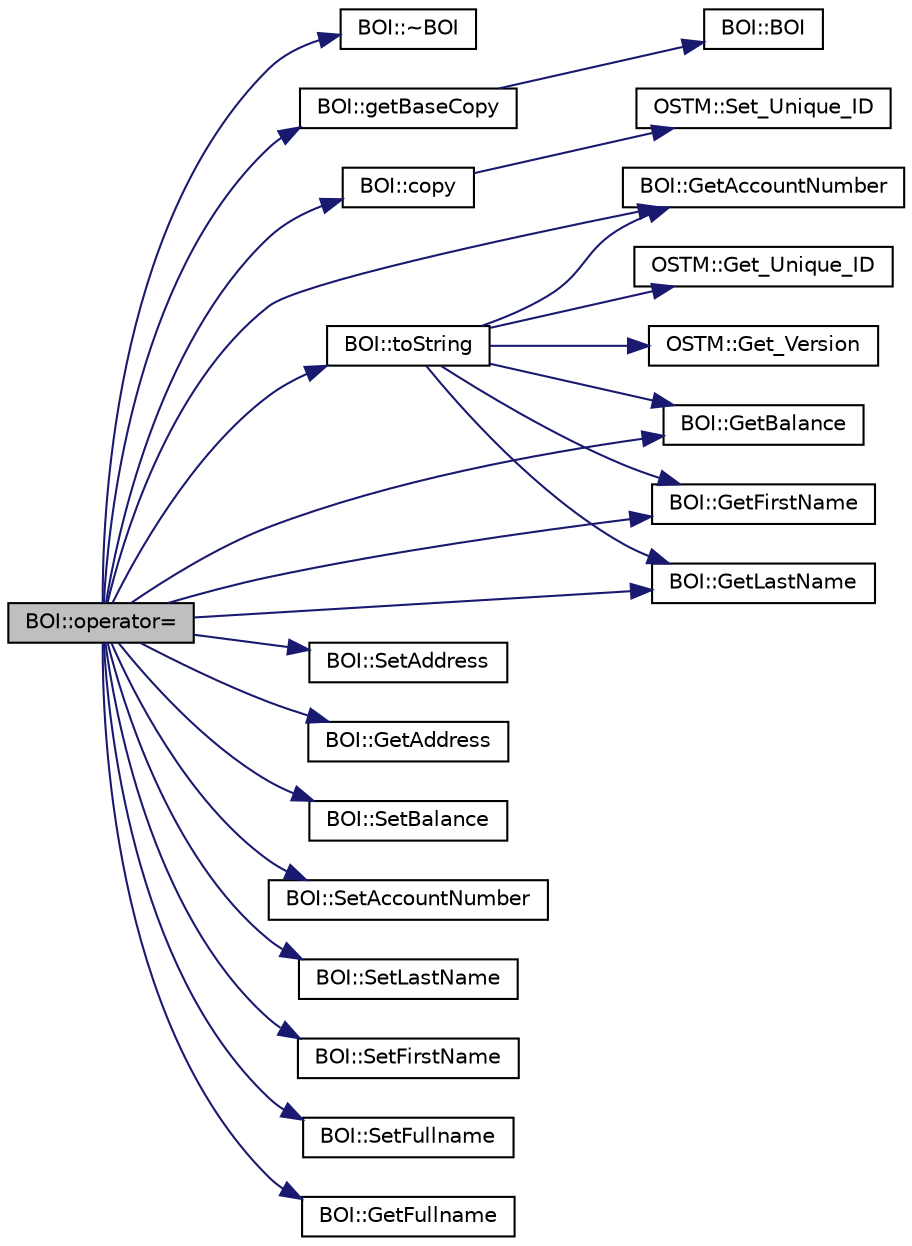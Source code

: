digraph "BOI::operator="
{
  edge [fontname="Helvetica",fontsize="10",labelfontname="Helvetica",labelfontsize="10"];
  node [fontname="Helvetica",fontsize="10",shape=record];
  rankdir="LR";
  Node1 [label="BOI::operator=",height=0.2,width=0.4,color="black", fillcolor="grey75", style="filled", fontcolor="black"];
  Node1 -> Node2 [color="midnightblue",fontsize="10",style="solid",fontname="Helvetica"];
  Node2 [label="BOI::~BOI",height=0.2,width=0.4,color="black", fillcolor="white", style="filled",URL="$class_b_o_i.html#a617f46a599129178c6b11b4846759a6c"];
  Node1 -> Node3 [color="midnightblue",fontsize="10",style="solid",fontname="Helvetica"];
  Node3 [label="BOI::getBaseCopy",height=0.2,width=0.4,color="black", fillcolor="white", style="filled",URL="$class_b_o_i.html#ad53ae2918a656793b9d7a670d35ecfa3",tooltip="getBaseCopy function, make deep copy of the object/pointer and Return a new BANK* type object ..."];
  Node3 -> Node4 [color="midnightblue",fontsize="10",style="solid",fontname="Helvetica"];
  Node4 [label="BOI::BOI",height=0.2,width=0.4,color="black", fillcolor="white", style="filled",URL="$class_b_o_i.html#a6af682a5f199a029681f0cb2b8658706"];
  Node1 -> Node5 [color="midnightblue",fontsize="10",style="solid",fontname="Helvetica"];
  Node5 [label="BOI::copy",height=0.2,width=0.4,color="black", fillcolor="white", style="filled",URL="$class_b_o_i.html#a9ff2d32c25c23a1bea6316f50c3bf677",tooltip="copy function, make deep copy of the object/pointer "];
  Node5 -> Node6 [color="midnightblue",fontsize="10",style="solid",fontname="Helvetica"];
  Node6 [label="OSTM::Set_Unique_ID",height=0.2,width=0.4,color="black", fillcolor="white", style="filled",URL="$class_o_s_t_m.html#ab5019a32185631c08abbf826422f2d93",tooltip="setter for unique id "];
  Node1 -> Node7 [color="midnightblue",fontsize="10",style="solid",fontname="Helvetica"];
  Node7 [label="BOI::toString",height=0.2,width=0.4,color="black", fillcolor="white", style="filled",URL="$class_b_o_i.html#ab02a4dd4ebcc5b2abfaca19f2dff2006",tooltip="_cast, is use to cast bak the std::shared_ptr<OSTM> to the required type "];
  Node7 -> Node8 [color="midnightblue",fontsize="10",style="solid",fontname="Helvetica"];
  Node8 [label="OSTM::Get_Unique_ID",height=0.2,width=0.4,color="black", fillcolor="white", style="filled",URL="$class_o_s_t_m.html#a5a01a8b98d16b1d1904ecf9356e7b71d",tooltip="getter for unique id "];
  Node7 -> Node9 [color="midnightblue",fontsize="10",style="solid",fontname="Helvetica"];
  Node9 [label="BOI::GetAccountNumber",height=0.2,width=0.4,color="black", fillcolor="white", style="filled",URL="$class_b_o_i.html#a5b18e1538f3d37835234946cdf9f240f"];
  Node7 -> Node10 [color="midnightblue",fontsize="10",style="solid",fontname="Helvetica"];
  Node10 [label="BOI::GetBalance",height=0.2,width=0.4,color="black", fillcolor="white", style="filled",URL="$class_b_o_i.html#a25b289dece2a1685bb9d1a9332c9be0b"];
  Node7 -> Node11 [color="midnightblue",fontsize="10",style="solid",fontname="Helvetica"];
  Node11 [label="BOI::GetFirstName",height=0.2,width=0.4,color="black", fillcolor="white", style="filled",URL="$class_b_o_i.html#ab4b9d50c6008a666aa4382def580e7d1"];
  Node7 -> Node12 [color="midnightblue",fontsize="10",style="solid",fontname="Helvetica"];
  Node12 [label="BOI::GetLastName",height=0.2,width=0.4,color="black", fillcolor="white", style="filled",URL="$class_b_o_i.html#a37828f3fa4a32f522966e2cad90eaab2"];
  Node7 -> Node13 [color="midnightblue",fontsize="10",style="solid",fontname="Helvetica"];
  Node13 [label="OSTM::Get_Version",height=0.2,width=0.4,color="black", fillcolor="white", style="filled",URL="$class_o_s_t_m.html#a1f1db9d482f22c8e7caa17dfb340626b",tooltip="getter for version number "];
  Node1 -> Node14 [color="midnightblue",fontsize="10",style="solid",fontname="Helvetica"];
  Node14 [label="BOI::SetAddress",height=0.2,width=0.4,color="black", fillcolor="white", style="filled",URL="$class_b_o_i.html#a00c9386c862cf2442968bf7fc30102b3"];
  Node1 -> Node15 [color="midnightblue",fontsize="10",style="solid",fontname="Helvetica"];
  Node15 [label="BOI::GetAddress",height=0.2,width=0.4,color="black", fillcolor="white", style="filled",URL="$class_b_o_i.html#a8920e1f47b22445ba954e86012207462"];
  Node1 -> Node16 [color="midnightblue",fontsize="10",style="solid",fontname="Helvetica"];
  Node16 [label="BOI::SetBalance",height=0.2,width=0.4,color="black", fillcolor="white", style="filled",URL="$class_b_o_i.html#a416667693c10f5e4120eec97a9269348"];
  Node1 -> Node10 [color="midnightblue",fontsize="10",style="solid",fontname="Helvetica"];
  Node1 -> Node17 [color="midnightblue",fontsize="10",style="solid",fontname="Helvetica"];
  Node17 [label="BOI::SetAccountNumber",height=0.2,width=0.4,color="black", fillcolor="white", style="filled",URL="$class_b_o_i.html#affc9e7e2a36214b3790f250b7108bb65"];
  Node1 -> Node9 [color="midnightblue",fontsize="10",style="solid",fontname="Helvetica"];
  Node1 -> Node18 [color="midnightblue",fontsize="10",style="solid",fontname="Helvetica"];
  Node18 [label="BOI::SetLastName",height=0.2,width=0.4,color="black", fillcolor="white", style="filled",URL="$class_b_o_i.html#a663906e9a59ffa970fb928746c01e8af"];
  Node1 -> Node12 [color="midnightblue",fontsize="10",style="solid",fontname="Helvetica"];
  Node1 -> Node19 [color="midnightblue",fontsize="10",style="solid",fontname="Helvetica"];
  Node19 [label="BOI::SetFirstName",height=0.2,width=0.4,color="black", fillcolor="white", style="filled",URL="$class_b_o_i.html#ae9042f87be085c2cec799981c30d7d19"];
  Node1 -> Node11 [color="midnightblue",fontsize="10",style="solid",fontname="Helvetica"];
  Node1 -> Node20 [color="midnightblue",fontsize="10",style="solid",fontname="Helvetica"];
  Node20 [label="BOI::SetFullname",height=0.2,width=0.4,color="black", fillcolor="white", style="filled",URL="$class_b_o_i.html#a93091f16610f1a1474aea31fd5f81ffd"];
  Node1 -> Node21 [color="midnightblue",fontsize="10",style="solid",fontname="Helvetica"];
  Node21 [label="BOI::GetFullname",height=0.2,width=0.4,color="black", fillcolor="white", style="filled",URL="$class_b_o_i.html#af56446a377068cd65526e40e8b31b878"];
}
